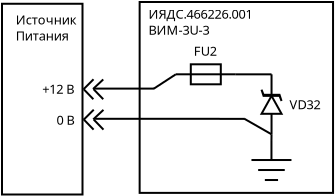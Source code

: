 <?xml version="1.0" encoding="UTF-8"?>
<dia:diagram xmlns:dia="http://www.lysator.liu.se/~alla/dia/">
  <dia:layer name="Фон" visible="true" active="true">
    <dia:object type="Standard - Box" version="0" id="O0">
      <dia:attribute name="obj_pos">
        <dia:point val="20.805,5.184"/>
      </dia:attribute>
      <dia:attribute name="obj_bb">
        <dia:rectangle val="20.755,5.134;30.525,14.778"/>
      </dia:attribute>
      <dia:attribute name="elem_corner">
        <dia:point val="20.805,5.184"/>
      </dia:attribute>
      <dia:attribute name="elem_width">
        <dia:real val="9.67"/>
      </dia:attribute>
      <dia:attribute name="elem_height">
        <dia:real val="9.544"/>
      </dia:attribute>
      <dia:attribute name="border_width">
        <dia:real val="0.1"/>
      </dia:attribute>
      <dia:attribute name="show_background">
        <dia:boolean val="true"/>
      </dia:attribute>
    </dia:object>
    <dia:object type="Circuit - Horizontal Fuse (European)" version="1" id="O1">
      <dia:attribute name="obj_pos">
        <dia:point val="22.613,8.299"/>
      </dia:attribute>
      <dia:attribute name="obj_bb">
        <dia:rectangle val="22.613,8.249;25.613,9.349"/>
      </dia:attribute>
      <dia:attribute name="meta">
        <dia:composite type="dict"/>
      </dia:attribute>
      <dia:attribute name="elem_corner">
        <dia:point val="22.613,8.299"/>
      </dia:attribute>
      <dia:attribute name="elem_width">
        <dia:real val="3.0"/>
      </dia:attribute>
      <dia:attribute name="elem_height">
        <dia:real val="1.0"/>
      </dia:attribute>
      <dia:attribute name="line_width">
        <dia:real val="0.1"/>
      </dia:attribute>
      <dia:attribute name="line_colour">
        <dia:color val="#000000"/>
      </dia:attribute>
      <dia:attribute name="fill_colour">
        <dia:color val="#ffffff"/>
      </dia:attribute>
      <dia:attribute name="show_background">
        <dia:boolean val="true"/>
      </dia:attribute>
      <dia:attribute name="line_style">
        <dia:enum val="0"/>
        <dia:real val="1"/>
      </dia:attribute>
      <dia:attribute name="flip_horizontal">
        <dia:boolean val="false"/>
      </dia:attribute>
      <dia:attribute name="flip_vertical">
        <dia:boolean val="false"/>
      </dia:attribute>
      <dia:attribute name="subscale">
        <dia:real val="1"/>
      </dia:attribute>
    </dia:object>
    <dia:object type="Circuit - Vertical Zener Diode" version="1" id="O2">
      <dia:attribute name="obj_pos">
        <dia:point val="26.9,8.8"/>
      </dia:attribute>
      <dia:attribute name="obj_bb">
        <dia:rectangle val="25.949,8.8;28.851,11.8"/>
      </dia:attribute>
      <dia:attribute name="meta">
        <dia:composite type="dict"/>
      </dia:attribute>
      <dia:attribute name="elem_corner">
        <dia:point val="26.9,8.8"/>
      </dia:attribute>
      <dia:attribute name="elem_width">
        <dia:real val="1.0"/>
      </dia:attribute>
      <dia:attribute name="elem_height">
        <dia:real val="3.0"/>
      </dia:attribute>
      <dia:attribute name="line_width">
        <dia:real val="0.1"/>
      </dia:attribute>
      <dia:attribute name="line_colour">
        <dia:color val="#000000"/>
      </dia:attribute>
      <dia:attribute name="fill_colour">
        <dia:color val="#ffffff"/>
      </dia:attribute>
      <dia:attribute name="show_background">
        <dia:boolean val="true"/>
      </dia:attribute>
      <dia:attribute name="line_style">
        <dia:enum val="0"/>
        <dia:real val="1"/>
      </dia:attribute>
      <dia:attribute name="flip_horizontal">
        <dia:boolean val="false"/>
      </dia:attribute>
      <dia:attribute name="flip_vertical">
        <dia:boolean val="false"/>
      </dia:attribute>
      <dia:attribute name="subscale">
        <dia:real val="1"/>
      </dia:attribute>
    </dia:object>
    <dia:object type="Standard - Line" version="0" id="O3">
      <dia:attribute name="obj_pos">
        <dia:point val="25.613,8.799"/>
      </dia:attribute>
      <dia:attribute name="obj_bb">
        <dia:rectangle val="25.563,8.749;27.45,8.85"/>
      </dia:attribute>
      <dia:attribute name="conn_endpoints">
        <dia:point val="25.613,8.799"/>
        <dia:point val="27.4,8.8"/>
      </dia:attribute>
      <dia:attribute name="numcp">
        <dia:int val="1"/>
      </dia:attribute>
      <dia:attribute name="line_width">
        <dia:real val="0.1"/>
      </dia:attribute>
      <dia:connections>
        <dia:connection handle="0" to="O1" connection="1"/>
        <dia:connection handle="1" to="O2" connection="0"/>
      </dia:connections>
    </dia:object>
    <dia:object type="Standard - Text" version="1" id="O4">
      <dia:attribute name="obj_pos">
        <dia:point val="23.509,7.87"/>
      </dia:attribute>
      <dia:attribute name="obj_bb">
        <dia:rectangle val="23.509,7.29;24.716,8.005"/>
      </dia:attribute>
      <dia:attribute name="text">
        <dia:composite type="text">
          <dia:attribute name="string">
            <dia:string>#FU2#</dia:string>
          </dia:attribute>
          <dia:attribute name="font">
            <dia:font family="sans" style="0" name="Helvetica"/>
          </dia:attribute>
          <dia:attribute name="height">
            <dia:real val="0.8"/>
          </dia:attribute>
          <dia:attribute name="pos">
            <dia:point val="23.509,7.87"/>
          </dia:attribute>
          <dia:attribute name="color">
            <dia:color val="#000000"/>
          </dia:attribute>
          <dia:attribute name="alignment">
            <dia:enum val="0"/>
          </dia:attribute>
        </dia:composite>
      </dia:attribute>
      <dia:attribute name="valign">
        <dia:enum val="3"/>
      </dia:attribute>
    </dia:object>
    <dia:object type="Standard - Text" version="1" id="O5">
      <dia:attribute name="obj_pos">
        <dia:point val="28.302,10.55"/>
      </dia:attribute>
      <dia:attribute name="obj_bb">
        <dia:rectangle val="28.302,9.97;29.902,10.685"/>
      </dia:attribute>
      <dia:attribute name="text">
        <dia:composite type="text">
          <dia:attribute name="string">
            <dia:string>#VD32#</dia:string>
          </dia:attribute>
          <dia:attribute name="font">
            <dia:font family="sans" style="0" name="Helvetica"/>
          </dia:attribute>
          <dia:attribute name="height">
            <dia:real val="0.8"/>
          </dia:attribute>
          <dia:attribute name="pos">
            <dia:point val="28.302,10.55"/>
          </dia:attribute>
          <dia:attribute name="color">
            <dia:color val="#000000"/>
          </dia:attribute>
          <dia:attribute name="alignment">
            <dia:enum val="0"/>
          </dia:attribute>
        </dia:composite>
      </dia:attribute>
      <dia:attribute name="valign">
        <dia:enum val="3"/>
      </dia:attribute>
    </dia:object>
    <dia:object type="Circuit - Ground" version="1" id="O6">
      <dia:attribute name="obj_pos">
        <dia:point val="26.396,12.085"/>
      </dia:attribute>
      <dia:attribute name="obj_bb">
        <dia:rectangle val="26.396,12.085;28.396,14.135"/>
      </dia:attribute>
      <dia:attribute name="meta">
        <dia:composite type="dict"/>
      </dia:attribute>
      <dia:attribute name="elem_corner">
        <dia:point val="26.396,12.085"/>
      </dia:attribute>
      <dia:attribute name="elem_width">
        <dia:real val="2"/>
      </dia:attribute>
      <dia:attribute name="elem_height">
        <dia:real val="2"/>
      </dia:attribute>
      <dia:attribute name="line_width">
        <dia:real val="0.1"/>
      </dia:attribute>
      <dia:attribute name="line_colour">
        <dia:color val="#000000"/>
      </dia:attribute>
      <dia:attribute name="fill_colour">
        <dia:color val="#ffffff"/>
      </dia:attribute>
      <dia:attribute name="show_background">
        <dia:boolean val="true"/>
      </dia:attribute>
      <dia:attribute name="line_style">
        <dia:enum val="0"/>
        <dia:real val="1"/>
      </dia:attribute>
      <dia:attribute name="flip_horizontal">
        <dia:boolean val="false"/>
      </dia:attribute>
      <dia:attribute name="flip_vertical">
        <dia:boolean val="false"/>
      </dia:attribute>
      <dia:attribute name="subscale">
        <dia:real val="1"/>
      </dia:attribute>
    </dia:object>
    <dia:object type="Standard - Line" version="0" id="O7">
      <dia:attribute name="obj_pos">
        <dia:point val="27.396,12.085"/>
      </dia:attribute>
      <dia:attribute name="obj_bb">
        <dia:rectangle val="27.346,11.749;27.451,12.135"/>
      </dia:attribute>
      <dia:attribute name="conn_endpoints">
        <dia:point val="27.396,12.085"/>
        <dia:point val="27.4,11.8"/>
      </dia:attribute>
      <dia:attribute name="numcp">
        <dia:int val="1"/>
      </dia:attribute>
      <dia:attribute name="line_width">
        <dia:real val="0.1"/>
      </dia:attribute>
      <dia:connections>
        <dia:connection handle="0" to="O6" connection="0"/>
        <dia:connection handle="1" to="O2" connection="1"/>
      </dia:connections>
    </dia:object>
    <dia:object type="Standard - Line" version="0" id="O8">
      <dia:attribute name="obj_pos">
        <dia:point val="22.613,8.799"/>
      </dia:attribute>
      <dia:attribute name="obj_bb">
        <dia:rectangle val="21.434,8.73;22.682,9.592"/>
      </dia:attribute>
      <dia:attribute name="conn_endpoints">
        <dia:point val="22.613,8.799"/>
        <dia:point val="21.503,9.523"/>
      </dia:attribute>
      <dia:attribute name="numcp">
        <dia:int val="1"/>
      </dia:attribute>
      <dia:attribute name="line_width">
        <dia:real val="0.1"/>
      </dia:attribute>
      <dia:connections>
        <dia:connection handle="0" to="O1" connection="0"/>
      </dia:connections>
    </dia:object>
    <dia:object type="Standard - Line" version="0" id="O9">
      <dia:attribute name="obj_pos">
        <dia:point val="27.4,11.8"/>
      </dia:attribute>
      <dia:attribute name="obj_bb">
        <dia:rectangle val="25.96,10.949;27.468,11.868"/>
      </dia:attribute>
      <dia:attribute name="conn_endpoints">
        <dia:point val="27.4,11.8"/>
        <dia:point val="26.029,11.017"/>
      </dia:attribute>
      <dia:attribute name="numcp">
        <dia:int val="1"/>
      </dia:attribute>
      <dia:attribute name="line_width">
        <dia:real val="0.1"/>
      </dia:attribute>
      <dia:connections>
        <dia:connection handle="0" to="O2" connection="1"/>
      </dia:connections>
    </dia:object>
    <dia:group>
      <dia:object type="Standard - Line" version="0" id="O10">
        <dia:attribute name="obj_pos">
          <dia:point val="18.499,9.048"/>
        </dia:attribute>
        <dia:attribute name="obj_bb">
          <dia:rectangle val="17.934,8.977;18.57,9.613"/>
        </dia:attribute>
        <dia:attribute name="conn_endpoints">
          <dia:point val="18.499,9.048"/>
          <dia:point val="18.005,9.542"/>
        </dia:attribute>
        <dia:attribute name="numcp">
          <dia:int val="1"/>
        </dia:attribute>
        <dia:attribute name="line_width">
          <dia:real val="0.1"/>
        </dia:attribute>
      </dia:object>
      <dia:object type="Standard - Line" version="0" id="O11">
        <dia:attribute name="obj_pos">
          <dia:point val="18.005,9.542"/>
        </dia:attribute>
        <dia:attribute name="obj_bb">
          <dia:rectangle val="17.934,9.472;18.562,10.116"/>
        </dia:attribute>
        <dia:attribute name="conn_endpoints">
          <dia:point val="18.005,9.542"/>
          <dia:point val="18.491,10.045"/>
        </dia:attribute>
        <dia:attribute name="numcp">
          <dia:int val="1"/>
        </dia:attribute>
        <dia:attribute name="line_width">
          <dia:real val="0.1"/>
        </dia:attribute>
      </dia:object>
      <dia:object type="Standard - Line" version="0" id="O12">
        <dia:attribute name="obj_pos">
          <dia:point val="18.985,9.056"/>
        </dia:attribute>
        <dia:attribute name="obj_bb">
          <dia:rectangle val="18.404,8.985;19.056,9.605"/>
        </dia:attribute>
        <dia:attribute name="conn_endpoints">
          <dia:point val="18.985,9.056"/>
          <dia:point val="18.475,9.534"/>
        </dia:attribute>
        <dia:attribute name="numcp">
          <dia:int val="1"/>
        </dia:attribute>
        <dia:attribute name="line_width">
          <dia:real val="0.1"/>
        </dia:attribute>
      </dia:object>
      <dia:object type="Standard - Line" version="0" id="O13">
        <dia:attribute name="obj_pos">
          <dia:point val="18.499,9.542"/>
        </dia:attribute>
        <dia:attribute name="obj_bb">
          <dia:rectangle val="18.428,9.472;19.056,10.116"/>
        </dia:attribute>
        <dia:attribute name="conn_endpoints">
          <dia:point val="18.499,9.542"/>
          <dia:point val="18.985,10.045"/>
        </dia:attribute>
        <dia:attribute name="numcp">
          <dia:int val="1"/>
        </dia:attribute>
        <dia:attribute name="line_width">
          <dia:real val="0.1"/>
        </dia:attribute>
      </dia:object>
    </dia:group>
    <dia:object type="Standard - Line" version="0" id="O14">
      <dia:attribute name="obj_pos">
        <dia:point val="18.516,9.514"/>
      </dia:attribute>
      <dia:attribute name="obj_bb">
        <dia:rectangle val="18.466,9.464;21.571,9.564"/>
      </dia:attribute>
      <dia:attribute name="conn_endpoints">
        <dia:point val="18.516,9.514"/>
        <dia:point val="21.521,9.514"/>
      </dia:attribute>
      <dia:attribute name="numcp">
        <dia:int val="1"/>
      </dia:attribute>
      <dia:attribute name="line_width">
        <dia:real val="0.1"/>
      </dia:attribute>
    </dia:object>
    <dia:object type="Standard - Line" version="0" id="O15">
      <dia:attribute name="obj_pos">
        <dia:point val="26.055,11.026"/>
      </dia:attribute>
      <dia:attribute name="obj_bb">
        <dia:rectangle val="18.497,10.974;26.105,11.076"/>
      </dia:attribute>
      <dia:attribute name="conn_endpoints">
        <dia:point val="26.055,11.026"/>
        <dia:point val="18.547,11.024"/>
      </dia:attribute>
      <dia:attribute name="numcp">
        <dia:int val="1"/>
      </dia:attribute>
      <dia:attribute name="line_width">
        <dia:real val="0.1"/>
      </dia:attribute>
    </dia:object>
    <dia:group>
      <dia:object type="Standard - Line" version="0" id="O16">
        <dia:attribute name="obj_pos">
          <dia:point val="18.51,10.568"/>
        </dia:attribute>
        <dia:attribute name="obj_bb">
          <dia:rectangle val="17.944,10.497;18.58,11.133"/>
        </dia:attribute>
        <dia:attribute name="conn_endpoints">
          <dia:point val="18.51,10.568"/>
          <dia:point val="18.015,11.062"/>
        </dia:attribute>
        <dia:attribute name="numcp">
          <dia:int val="1"/>
        </dia:attribute>
        <dia:attribute name="line_width">
          <dia:real val="0.1"/>
        </dia:attribute>
      </dia:object>
      <dia:object type="Standard - Line" version="0" id="O17">
        <dia:attribute name="obj_pos">
          <dia:point val="18.015,11.062"/>
        </dia:attribute>
        <dia:attribute name="obj_bb">
          <dia:rectangle val="17.944,10.992;18.572,11.636"/>
        </dia:attribute>
        <dia:attribute name="conn_endpoints">
          <dia:point val="18.015,11.062"/>
          <dia:point val="18.502,11.565"/>
        </dia:attribute>
        <dia:attribute name="numcp">
          <dia:int val="1"/>
        </dia:attribute>
        <dia:attribute name="line_width">
          <dia:real val="0.1"/>
        </dia:attribute>
      </dia:object>
      <dia:object type="Standard - Line" version="0" id="O18">
        <dia:attribute name="obj_pos">
          <dia:point val="18.996,10.576"/>
        </dia:attribute>
        <dia:attribute name="obj_bb">
          <dia:rectangle val="18.415,10.505;19.067,11.125"/>
        </dia:attribute>
        <dia:attribute name="conn_endpoints">
          <dia:point val="18.996,10.576"/>
          <dia:point val="18.485,11.054"/>
        </dia:attribute>
        <dia:attribute name="numcp">
          <dia:int val="1"/>
        </dia:attribute>
        <dia:attribute name="line_width">
          <dia:real val="0.1"/>
        </dia:attribute>
      </dia:object>
      <dia:object type="Standard - Line" version="0" id="O19">
        <dia:attribute name="obj_pos">
          <dia:point val="18.51,11.062"/>
        </dia:attribute>
        <dia:attribute name="obj_bb">
          <dia:rectangle val="18.439,10.992;19.067,11.636"/>
        </dia:attribute>
        <dia:attribute name="conn_endpoints">
          <dia:point val="18.51,11.062"/>
          <dia:point val="18.996,11.565"/>
        </dia:attribute>
        <dia:attribute name="numcp">
          <dia:int val="1"/>
        </dia:attribute>
        <dia:attribute name="line_width">
          <dia:real val="0.1"/>
        </dia:attribute>
      </dia:object>
    </dia:group>
    <dia:object type="Standard - Box" version="0" id="O20">
      <dia:attribute name="obj_pos">
        <dia:point val="13.923,5.272"/>
      </dia:attribute>
      <dia:attribute name="obj_bb">
        <dia:rectangle val="13.873,5.222;17.998,14.858"/>
      </dia:attribute>
      <dia:attribute name="elem_corner">
        <dia:point val="13.923,5.272"/>
      </dia:attribute>
      <dia:attribute name="elem_width">
        <dia:real val="4.025"/>
      </dia:attribute>
      <dia:attribute name="elem_height">
        <dia:real val="9.537"/>
      </dia:attribute>
      <dia:attribute name="border_width">
        <dia:real val="0.1"/>
      </dia:attribute>
      <dia:attribute name="show_background">
        <dia:boolean val="true"/>
      </dia:attribute>
    </dia:object>
    <dia:object type="Standard - Text" version="1" id="O21">
      <dia:attribute name="obj_pos">
        <dia:point val="14.606,6.311"/>
      </dia:attribute>
      <dia:attribute name="obj_bb">
        <dia:rectangle val="14.606,5.731;17.511,7.246"/>
      </dia:attribute>
      <dia:attribute name="text">
        <dia:composite type="text">
          <dia:attribute name="string">
            <dia:string>#Источник 
Питания#</dia:string>
          </dia:attribute>
          <dia:attribute name="font">
            <dia:font family="sans" style="0" name="Helvetica"/>
          </dia:attribute>
          <dia:attribute name="height">
            <dia:real val="0.8"/>
          </dia:attribute>
          <dia:attribute name="pos">
            <dia:point val="14.606,6.311"/>
          </dia:attribute>
          <dia:attribute name="color">
            <dia:color val="#000000"/>
          </dia:attribute>
          <dia:attribute name="alignment">
            <dia:enum val="0"/>
          </dia:attribute>
        </dia:composite>
      </dia:attribute>
      <dia:attribute name="valign">
        <dia:enum val="3"/>
      </dia:attribute>
    </dia:object>
    <dia:object type="Standard - Line" version="0" id="O22">
      <dia:attribute name="obj_pos">
        <dia:point val="18.009,9.516"/>
      </dia:attribute>
      <dia:attribute name="obj_bb">
        <dia:rectangle val="17.937,9.455;18.07,9.58"/>
      </dia:attribute>
      <dia:attribute name="conn_endpoints">
        <dia:point val="18.009,9.516"/>
        <dia:point val="17.997,9.519"/>
      </dia:attribute>
      <dia:attribute name="numcp">
        <dia:int val="1"/>
      </dia:attribute>
      <dia:attribute name="line_width">
        <dia:real val="0.1"/>
      </dia:attribute>
      <dia:connections>
        <dia:connection handle="1" to="O20" connection="8"/>
      </dia:connections>
    </dia:object>
    <dia:object type="Standard - Line" version="0" id="O23">
      <dia:attribute name="obj_pos">
        <dia:point val="18.05,11.056"/>
      </dia:attribute>
      <dia:attribute name="obj_bb">
        <dia:rectangle val="17.931,10.964;18.117,11.123"/>
      </dia:attribute>
      <dia:attribute name="conn_endpoints">
        <dia:point val="18.05,11.056"/>
        <dia:point val="17.997,11.031"/>
      </dia:attribute>
      <dia:attribute name="numcp">
        <dia:int val="1"/>
      </dia:attribute>
      <dia:attribute name="line_width">
        <dia:real val="0.1"/>
      </dia:attribute>
      <dia:connections>
        <dia:connection handle="1" to="O20" connection="8"/>
      </dia:connections>
    </dia:object>
    <dia:object type="Standard - Text" version="1" id="O24">
      <dia:attribute name="obj_pos">
        <dia:point val="25.64,9.956"/>
      </dia:attribute>
      <dia:attribute name="obj_bb">
        <dia:rectangle val="25.64,9.376;25.64,10.091"/>
      </dia:attribute>
      <dia:attribute name="text">
        <dia:composite type="text">
          <dia:attribute name="string">
            <dia:string>##</dia:string>
          </dia:attribute>
          <dia:attribute name="font">
            <dia:font family="sans" style="0" name="Helvetica"/>
          </dia:attribute>
          <dia:attribute name="height">
            <dia:real val="0.8"/>
          </dia:attribute>
          <dia:attribute name="pos">
            <dia:point val="25.64,9.956"/>
          </dia:attribute>
          <dia:attribute name="color">
            <dia:color val="#000000"/>
          </dia:attribute>
          <dia:attribute name="alignment">
            <dia:enum val="0"/>
          </dia:attribute>
        </dia:composite>
      </dia:attribute>
      <dia:attribute name="valign">
        <dia:enum val="3"/>
      </dia:attribute>
      <dia:connections>
        <dia:connection handle="0" to="O0" connection="8"/>
      </dia:connections>
    </dia:object>
    <dia:object type="Standard - Text" version="1" id="O25">
      <dia:attribute name="obj_pos">
        <dia:point val="21.247,6.025"/>
      </dia:attribute>
      <dia:attribute name="obj_bb">
        <dia:rectangle val="21.247,5.445;26.614,6.96"/>
      </dia:attribute>
      <dia:attribute name="text">
        <dia:composite type="text">
          <dia:attribute name="string">
            <dia:string>#ИЯДС.466226.001
ВИМ-3U-3#</dia:string>
          </dia:attribute>
          <dia:attribute name="font">
            <dia:font family="sans" style="0" name="Helvetica"/>
          </dia:attribute>
          <dia:attribute name="height">
            <dia:real val="0.8"/>
          </dia:attribute>
          <dia:attribute name="pos">
            <dia:point val="21.247,6.025"/>
          </dia:attribute>
          <dia:attribute name="color">
            <dia:color val="#000000"/>
          </dia:attribute>
          <dia:attribute name="alignment">
            <dia:enum val="0"/>
          </dia:attribute>
        </dia:composite>
      </dia:attribute>
      <dia:attribute name="valign">
        <dia:enum val="3"/>
      </dia:attribute>
    </dia:object>
    <dia:object type="Standard - Text" version="1" id="O26">
      <dia:attribute name="obj_pos">
        <dia:point val="15.935,10.04"/>
      </dia:attribute>
      <dia:attribute name="obj_bb">
        <dia:rectangle val="15.935,9.46;15.935,10.175"/>
      </dia:attribute>
      <dia:attribute name="text">
        <dia:composite type="text">
          <dia:attribute name="string">
            <dia:string>##</dia:string>
          </dia:attribute>
          <dia:attribute name="font">
            <dia:font family="sans" style="0" name="Helvetica"/>
          </dia:attribute>
          <dia:attribute name="height">
            <dia:real val="0.8"/>
          </dia:attribute>
          <dia:attribute name="pos">
            <dia:point val="15.935,10.04"/>
          </dia:attribute>
          <dia:attribute name="color">
            <dia:color val="#000000"/>
          </dia:attribute>
          <dia:attribute name="alignment">
            <dia:enum val="0"/>
          </dia:attribute>
        </dia:composite>
      </dia:attribute>
      <dia:attribute name="valign">
        <dia:enum val="3"/>
      </dia:attribute>
      <dia:connections>
        <dia:connection handle="0" to="O20" connection="8"/>
      </dia:connections>
    </dia:object>
    <dia:object type="Standard - Text" version="1" id="O27">
      <dia:attribute name="obj_pos">
        <dia:point val="15.936,9.772"/>
      </dia:attribute>
      <dia:attribute name="obj_bb">
        <dia:rectangle val="15.936,9.192;17.626,9.907"/>
      </dia:attribute>
      <dia:attribute name="text">
        <dia:composite type="text">
          <dia:attribute name="string">
            <dia:string>#+12 В#</dia:string>
          </dia:attribute>
          <dia:attribute name="font">
            <dia:font family="sans" style="0" name="Helvetica"/>
          </dia:attribute>
          <dia:attribute name="height">
            <dia:real val="0.8"/>
          </dia:attribute>
          <dia:attribute name="pos">
            <dia:point val="15.936,9.772"/>
          </dia:attribute>
          <dia:attribute name="color">
            <dia:color val="#000000"/>
          </dia:attribute>
          <dia:attribute name="alignment">
            <dia:enum val="0"/>
          </dia:attribute>
        </dia:composite>
      </dia:attribute>
      <dia:attribute name="valign">
        <dia:enum val="3"/>
      </dia:attribute>
    </dia:object>
    <dia:object type="Standard - Text" version="1" id="O28">
      <dia:attribute name="obj_pos">
        <dia:point val="16.643,11.318"/>
      </dia:attribute>
      <dia:attribute name="obj_bb">
        <dia:rectangle val="16.643,10.738;17.603,11.453"/>
      </dia:attribute>
      <dia:attribute name="text">
        <dia:composite type="text">
          <dia:attribute name="string">
            <dia:string>#0 В#</dia:string>
          </dia:attribute>
          <dia:attribute name="font">
            <dia:font family="sans" style="0" name="Helvetica"/>
          </dia:attribute>
          <dia:attribute name="height">
            <dia:real val="0.8"/>
          </dia:attribute>
          <dia:attribute name="pos">
            <dia:point val="16.643,11.318"/>
          </dia:attribute>
          <dia:attribute name="color">
            <dia:color val="#000000"/>
          </dia:attribute>
          <dia:attribute name="alignment">
            <dia:enum val="0"/>
          </dia:attribute>
        </dia:composite>
      </dia:attribute>
      <dia:attribute name="valign">
        <dia:enum val="3"/>
      </dia:attribute>
    </dia:object>
  </dia:layer>
</dia:diagram>
